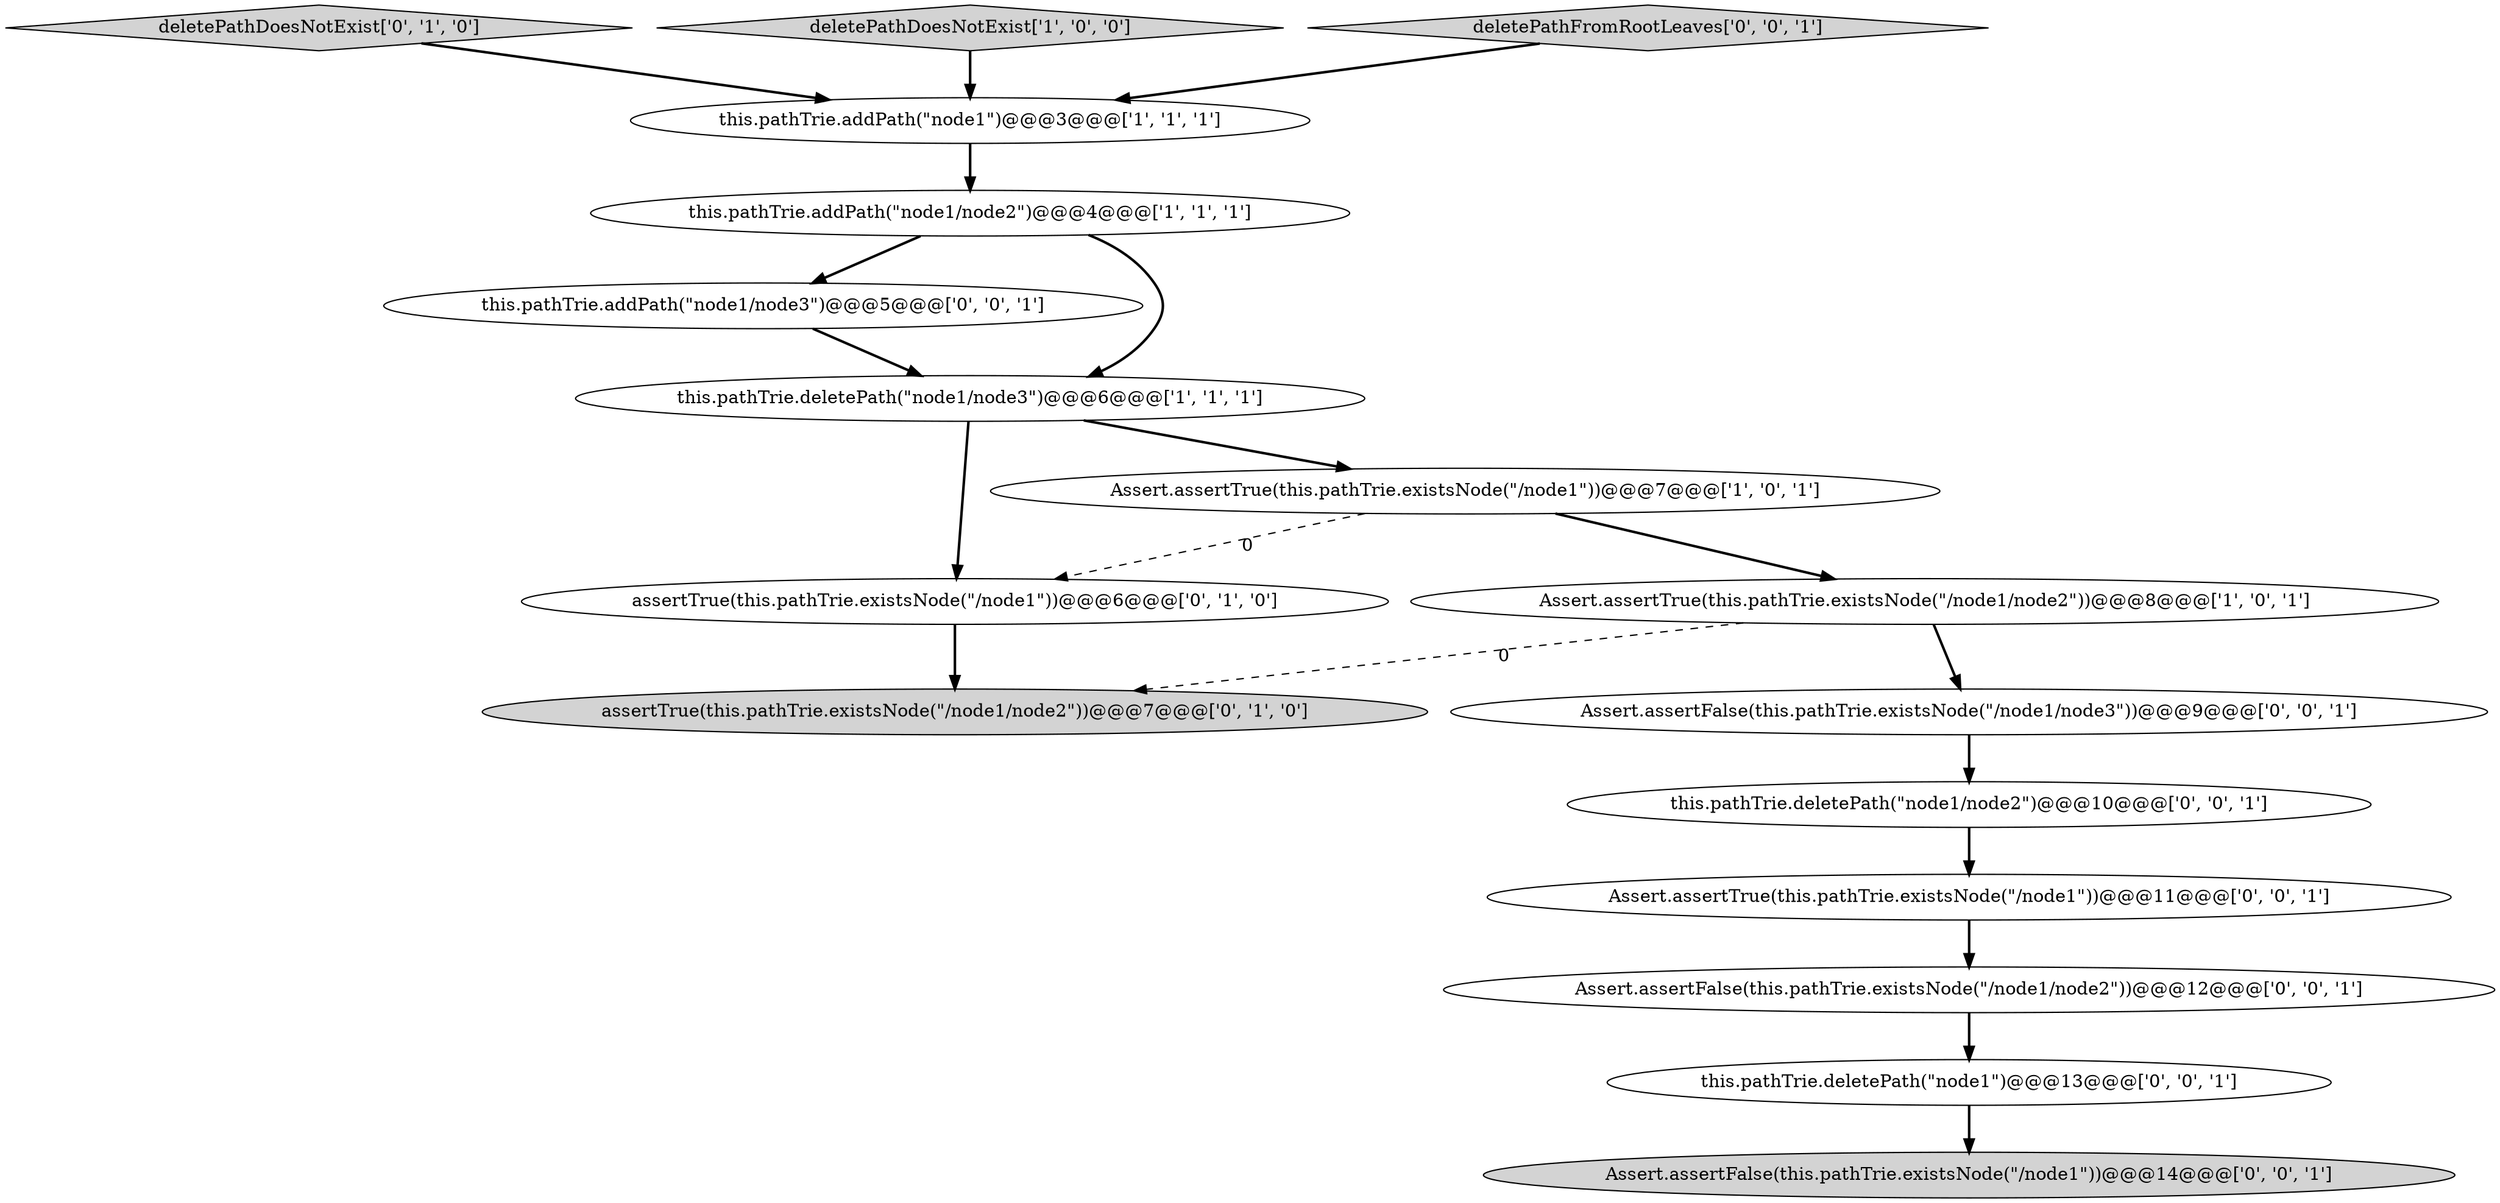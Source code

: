 digraph {
10 [style = filled, label = "this.pathTrie.addPath(\"node1/node3\")@@@5@@@['0', '0', '1']", fillcolor = white, shape = ellipse image = "AAA0AAABBB3BBB"];
13 [style = filled, label = "this.pathTrie.deletePath(\"node1\")@@@13@@@['0', '0', '1']", fillcolor = white, shape = ellipse image = "AAA0AAABBB3BBB"];
6 [style = filled, label = "deletePathDoesNotExist['0', '1', '0']", fillcolor = lightgray, shape = diamond image = "AAA0AAABBB2BBB"];
11 [style = filled, label = "Assert.assertFalse(this.pathTrie.existsNode(\"/node1\"))@@@14@@@['0', '0', '1']", fillcolor = lightgray, shape = ellipse image = "AAA0AAABBB3BBB"];
1 [style = filled, label = "this.pathTrie.deletePath(\"node1/node3\")@@@6@@@['1', '1', '1']", fillcolor = white, shape = ellipse image = "AAA0AAABBB1BBB"];
15 [style = filled, label = "Assert.assertFalse(this.pathTrie.existsNode(\"/node1/node3\"))@@@9@@@['0', '0', '1']", fillcolor = white, shape = ellipse image = "AAA0AAABBB3BBB"];
2 [style = filled, label = "this.pathTrie.addPath(\"node1/node2\")@@@4@@@['1', '1', '1']", fillcolor = white, shape = ellipse image = "AAA0AAABBB1BBB"];
5 [style = filled, label = "Assert.assertTrue(this.pathTrie.existsNode(\"/node1\"))@@@7@@@['1', '0', '1']", fillcolor = white, shape = ellipse image = "AAA0AAABBB1BBB"];
7 [style = filled, label = "assertTrue(this.pathTrie.existsNode(\"/node1\"))@@@6@@@['0', '1', '0']", fillcolor = white, shape = ellipse image = "AAA1AAABBB2BBB"];
8 [style = filled, label = "assertTrue(this.pathTrie.existsNode(\"/node1/node2\"))@@@7@@@['0', '1', '0']", fillcolor = lightgray, shape = ellipse image = "AAA1AAABBB2BBB"];
16 [style = filled, label = "Assert.assertTrue(this.pathTrie.existsNode(\"/node1\"))@@@11@@@['0', '0', '1']", fillcolor = white, shape = ellipse image = "AAA0AAABBB3BBB"];
4 [style = filled, label = "deletePathDoesNotExist['1', '0', '0']", fillcolor = lightgray, shape = diamond image = "AAA0AAABBB1BBB"];
3 [style = filled, label = "this.pathTrie.addPath(\"node1\")@@@3@@@['1', '1', '1']", fillcolor = white, shape = ellipse image = "AAA0AAABBB1BBB"];
12 [style = filled, label = "this.pathTrie.deletePath(\"node1/node2\")@@@10@@@['0', '0', '1']", fillcolor = white, shape = ellipse image = "AAA0AAABBB3BBB"];
0 [style = filled, label = "Assert.assertTrue(this.pathTrie.existsNode(\"/node1/node2\"))@@@8@@@['1', '0', '1']", fillcolor = white, shape = ellipse image = "AAA0AAABBB1BBB"];
14 [style = filled, label = "Assert.assertFalse(this.pathTrie.existsNode(\"/node1/node2\"))@@@12@@@['0', '0', '1']", fillcolor = white, shape = ellipse image = "AAA0AAABBB3BBB"];
9 [style = filled, label = "deletePathFromRootLeaves['0', '0', '1']", fillcolor = lightgray, shape = diamond image = "AAA0AAABBB3BBB"];
10->1 [style = bold, label=""];
9->3 [style = bold, label=""];
5->7 [style = dashed, label="0"];
14->13 [style = bold, label=""];
5->0 [style = bold, label=""];
13->11 [style = bold, label=""];
0->15 [style = bold, label=""];
1->7 [style = bold, label=""];
7->8 [style = bold, label=""];
2->10 [style = bold, label=""];
4->3 [style = bold, label=""];
2->1 [style = bold, label=""];
6->3 [style = bold, label=""];
16->14 [style = bold, label=""];
3->2 [style = bold, label=""];
0->8 [style = dashed, label="0"];
15->12 [style = bold, label=""];
12->16 [style = bold, label=""];
1->5 [style = bold, label=""];
}
